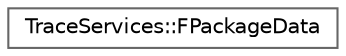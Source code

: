 digraph "Graphical Class Hierarchy"
{
 // INTERACTIVE_SVG=YES
 // LATEX_PDF_SIZE
  bgcolor="transparent";
  edge [fontname=Helvetica,fontsize=10,labelfontname=Helvetica,labelfontsize=10];
  node [fontname=Helvetica,fontsize=10,shape=box,height=0.2,width=0.4];
  rankdir="LR";
  Node0 [id="Node000000",label="TraceServices::FPackageData",height=0.2,width=0.4,color="grey40", fillcolor="white", style="filled",URL="$df/d42/structTraceServices_1_1FPackageData.html",tooltip=" "];
}
